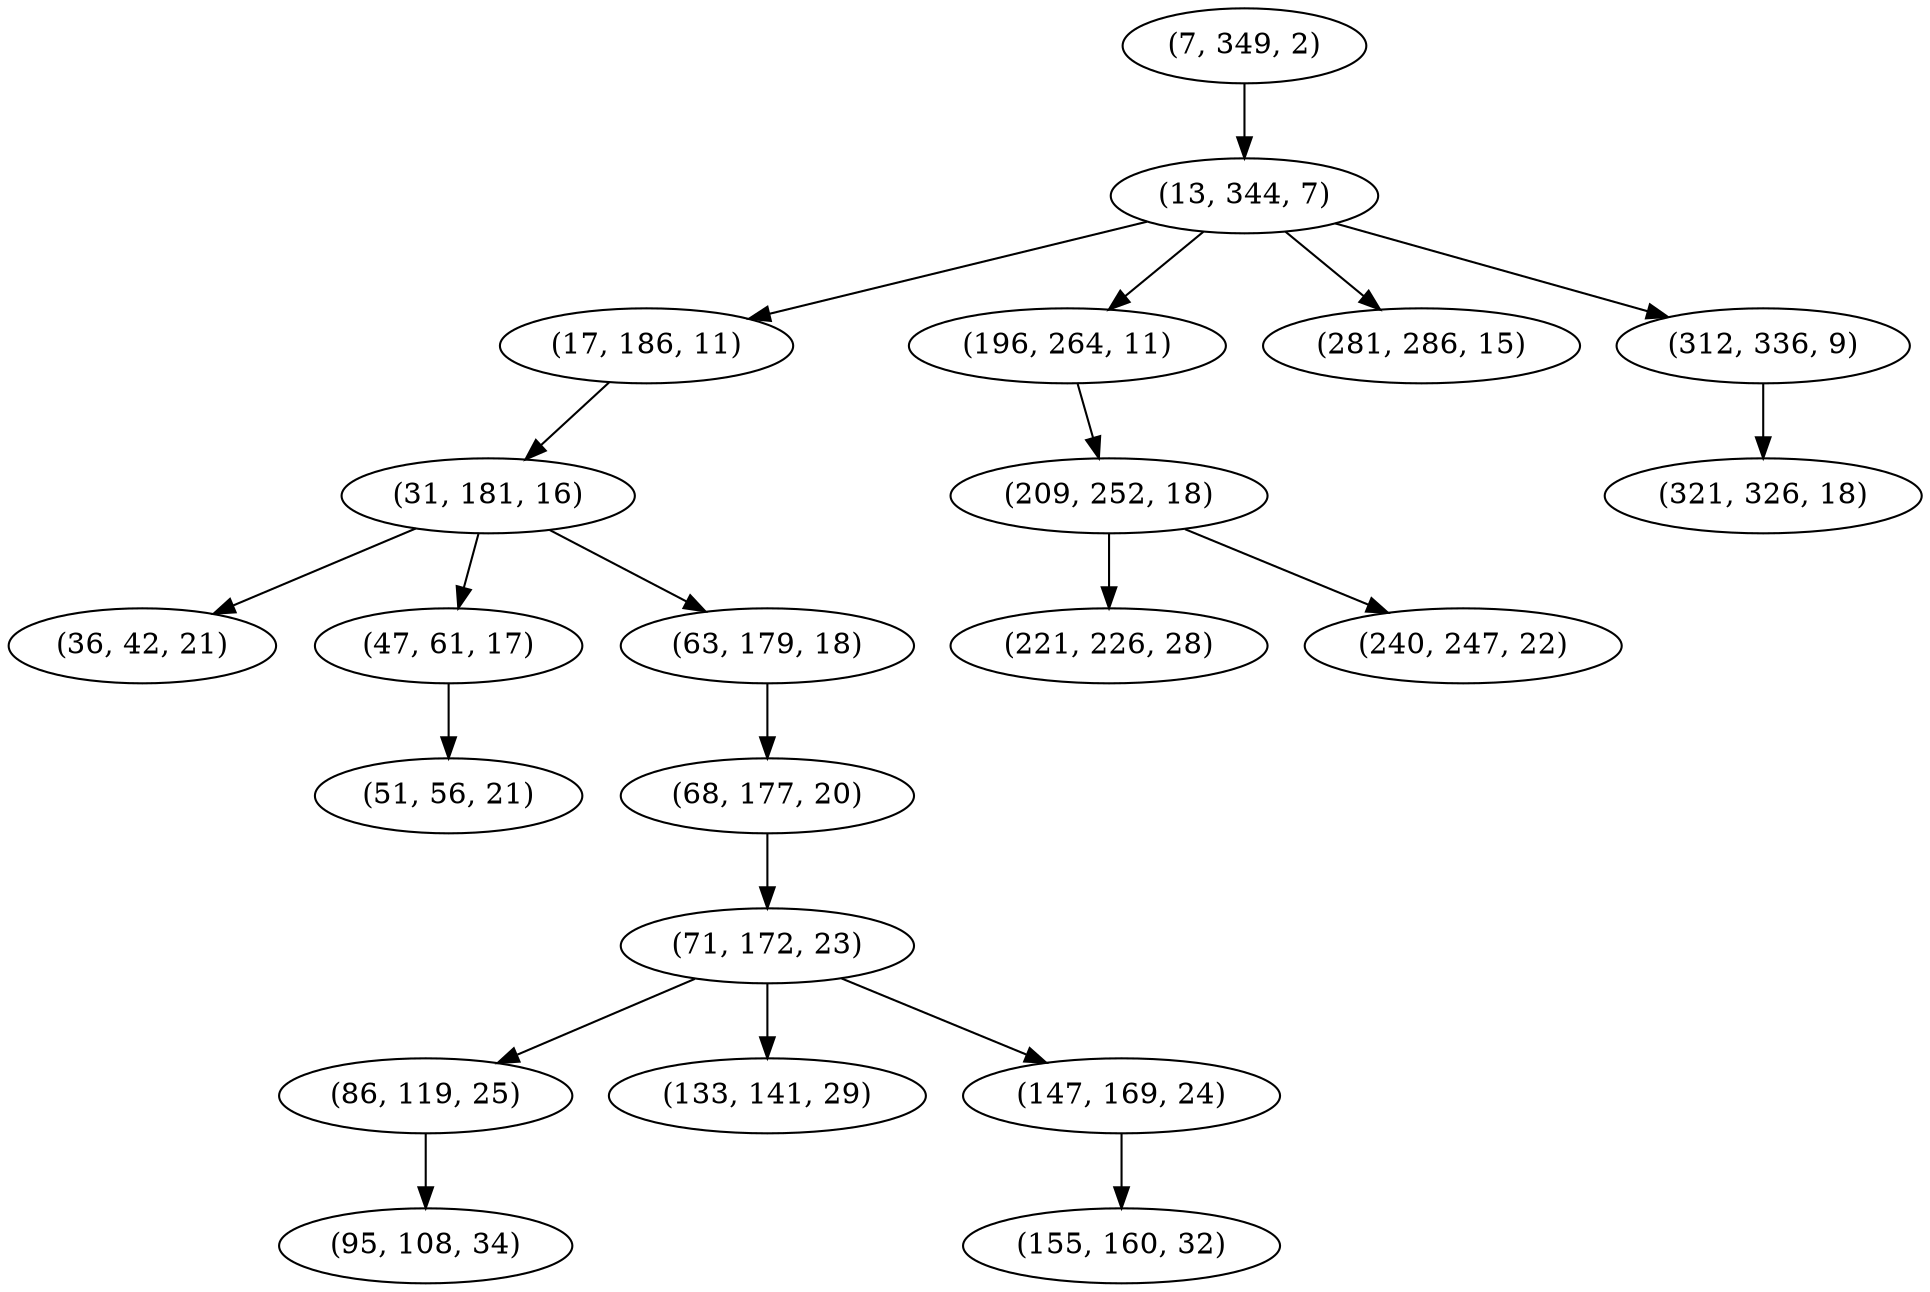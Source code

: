 digraph tree {
    "(7, 349, 2)";
    "(13, 344, 7)";
    "(17, 186, 11)";
    "(31, 181, 16)";
    "(36, 42, 21)";
    "(47, 61, 17)";
    "(51, 56, 21)";
    "(63, 179, 18)";
    "(68, 177, 20)";
    "(71, 172, 23)";
    "(86, 119, 25)";
    "(95, 108, 34)";
    "(133, 141, 29)";
    "(147, 169, 24)";
    "(155, 160, 32)";
    "(196, 264, 11)";
    "(209, 252, 18)";
    "(221, 226, 28)";
    "(240, 247, 22)";
    "(281, 286, 15)";
    "(312, 336, 9)";
    "(321, 326, 18)";
    "(7, 349, 2)" -> "(13, 344, 7)";
    "(13, 344, 7)" -> "(17, 186, 11)";
    "(13, 344, 7)" -> "(196, 264, 11)";
    "(13, 344, 7)" -> "(281, 286, 15)";
    "(13, 344, 7)" -> "(312, 336, 9)";
    "(17, 186, 11)" -> "(31, 181, 16)";
    "(31, 181, 16)" -> "(36, 42, 21)";
    "(31, 181, 16)" -> "(47, 61, 17)";
    "(31, 181, 16)" -> "(63, 179, 18)";
    "(47, 61, 17)" -> "(51, 56, 21)";
    "(63, 179, 18)" -> "(68, 177, 20)";
    "(68, 177, 20)" -> "(71, 172, 23)";
    "(71, 172, 23)" -> "(86, 119, 25)";
    "(71, 172, 23)" -> "(133, 141, 29)";
    "(71, 172, 23)" -> "(147, 169, 24)";
    "(86, 119, 25)" -> "(95, 108, 34)";
    "(147, 169, 24)" -> "(155, 160, 32)";
    "(196, 264, 11)" -> "(209, 252, 18)";
    "(209, 252, 18)" -> "(221, 226, 28)";
    "(209, 252, 18)" -> "(240, 247, 22)";
    "(312, 336, 9)" -> "(321, 326, 18)";
}
